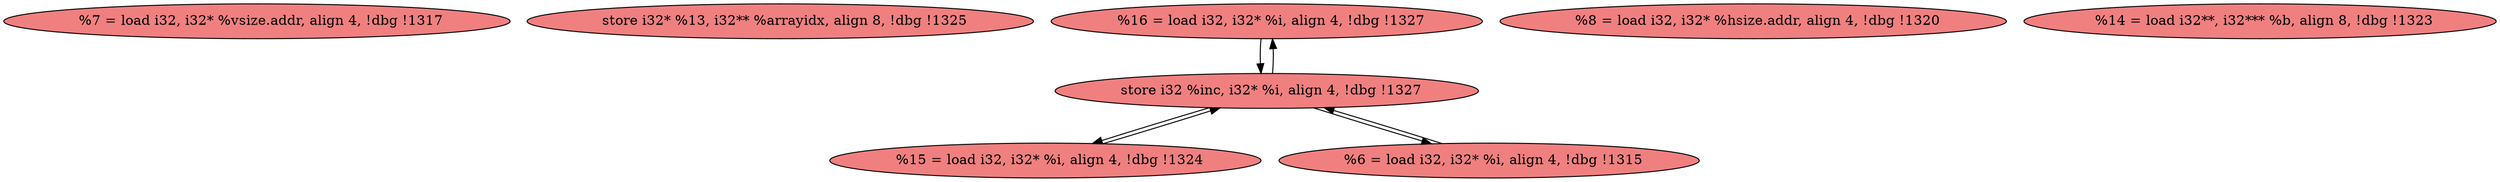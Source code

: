 
digraph G {


node358 [fillcolor=lightcoral,label="  %7 = load i32, i32* %vsize.addr, align 4, !dbg !1317",shape=ellipse,style=filled ]
node359 [fillcolor=lightcoral,label="  store i32* %13, i32** %arrayidx, align 8, !dbg !1325",shape=ellipse,style=filled ]
node353 [fillcolor=lightcoral,label="  %16 = load i32, i32* %i, align 4, !dbg !1327",shape=ellipse,style=filled ]
node352 [fillcolor=lightcoral,label="  store i32 %inc, i32* %i, align 4, !dbg !1327",shape=ellipse,style=filled ]
node355 [fillcolor=lightcoral,label="  %8 = load i32, i32* %hsize.addr, align 4, !dbg !1320",shape=ellipse,style=filled ]
node356 [fillcolor=lightcoral,label="  %15 = load i32, i32* %i, align 4, !dbg !1324",shape=ellipse,style=filled ]
node354 [fillcolor=lightcoral,label="  %6 = load i32, i32* %i, align 4, !dbg !1315",shape=ellipse,style=filled ]
node357 [fillcolor=lightcoral,label="  %14 = load i32**, i32*** %b, align 8, !dbg !1323",shape=ellipse,style=filled ]

node352->node354 [ ]
node352->node353 [ ]
node354->node352 [ ]
node353->node352 [ ]
node356->node352 [ ]
node352->node356 [ ]


}
